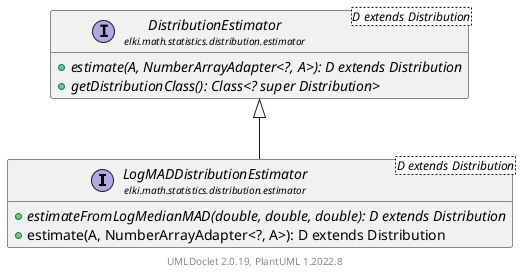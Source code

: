 @startuml
    remove .*\.(Instance|Par|Parameterizer|Factory)$
    set namespaceSeparator none
    hide empty fields
    hide empty methods

    interface "<size:14>LogMADDistributionEstimator\n<size:10>elki.math.statistics.distribution.estimator" as elki.math.statistics.distribution.estimator.LogMADDistributionEstimator<D extends Distribution> [[LogMADDistributionEstimator.html]] {
        {abstract} +estimateFromLogMedianMAD(double, double, double): D extends Distribution
        +estimate(A, NumberArrayAdapter<?, A>): D extends Distribution
    }

    interface "<size:14>DistributionEstimator\n<size:10>elki.math.statistics.distribution.estimator" as elki.math.statistics.distribution.estimator.DistributionEstimator<D extends Distribution> [[DistributionEstimator.html]] {
        {abstract} +estimate(A, NumberArrayAdapter<?, A>): D extends Distribution
        {abstract} +getDistributionClass(): Class<? super Distribution>
    }

    elki.math.statistics.distribution.estimator.DistributionEstimator <|-- elki.math.statistics.distribution.estimator.LogMADDistributionEstimator

    center footer UMLDoclet 2.0.19, PlantUML 1.2022.8
@enduml
